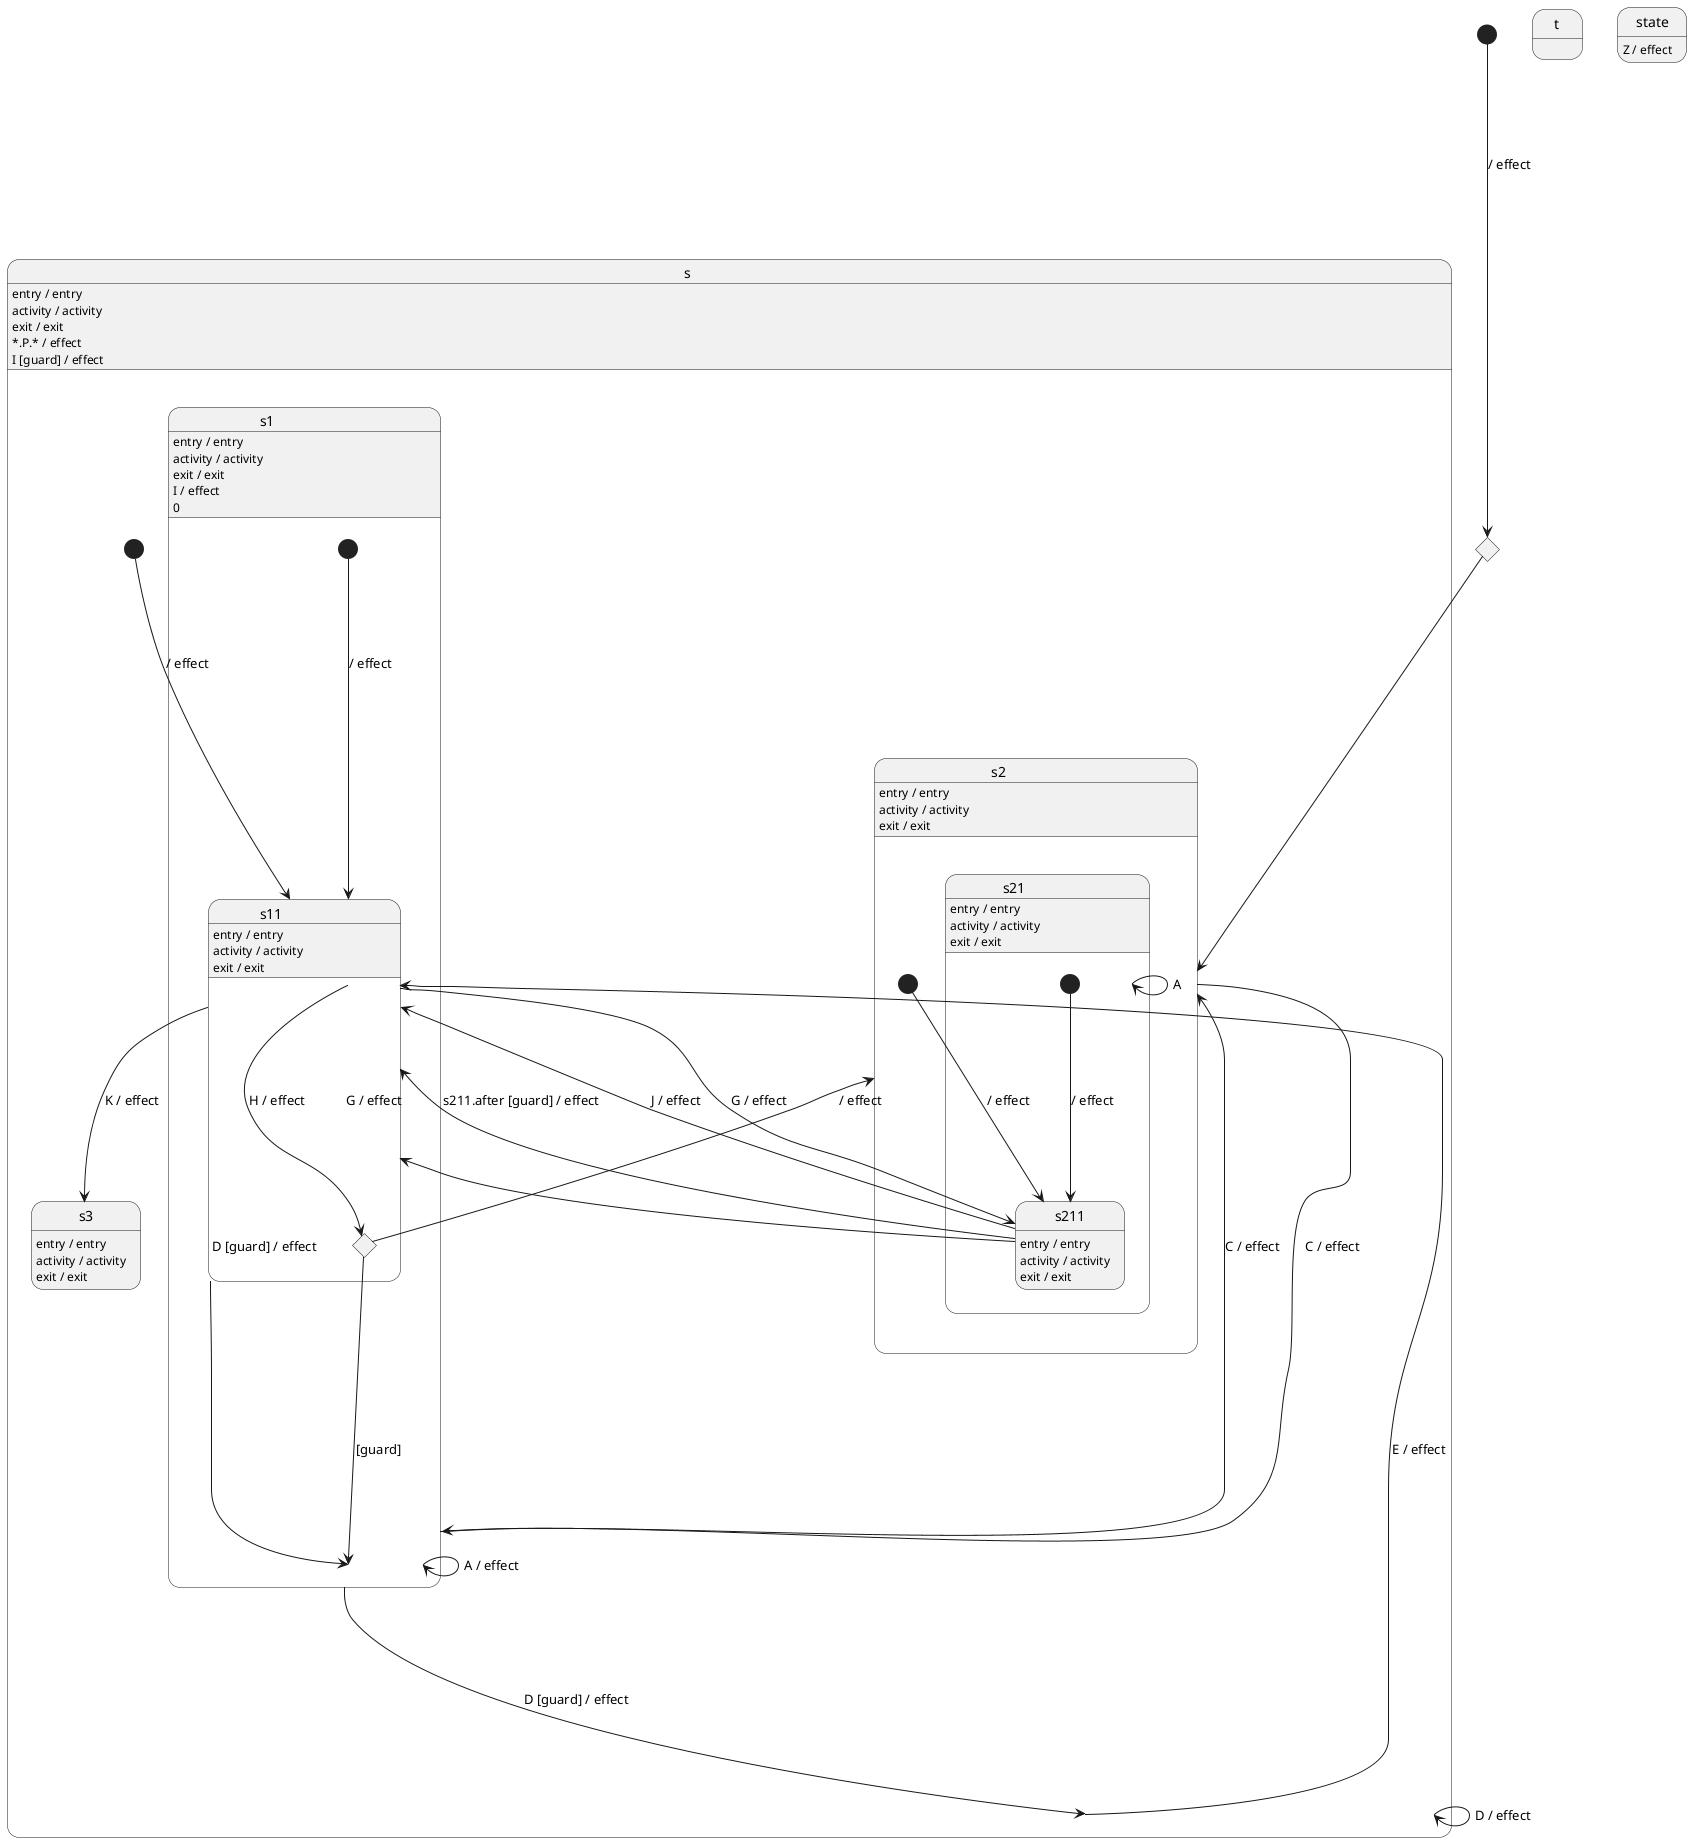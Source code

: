 @startuml TestHSM
  state initial_choice <<choice>>
  state s{
    state s.s1{
      state s.s1.s11{
      }
      state s.s1.s11: entry / entry
      state s.s1.s11: activity / activity
      state s.s1.s11: exit / exit
      [*] ----> s.s1.s11 :  / effect
    }
    state s.s1: entry / entry
    state s.s1: activity / activity
    state s.s1: exit / exit
    state s.s2{
      state s.s2.s21{
        state s.s2.s21.s211
        state s.s2.s21.s211: entry / entry
        state s.s2.s21.s211: activity / activity
        state s.s2.s21.s211: exit / exit
        [*] ----> s.s2.s21.s211 :  / effect
      }
      state s.s2.s21: entry / entry
      state s.s2.s21: activity / activity
      state s.s2.s21: exit / exit
      [*] ----> s.s2.s21.s211 :  / effect
    }
    state s.s2: entry / entry
    state s.s2: activity / activity
    state s.s2: exit / exit
    state s.s3
    state s.s3: entry / entry
    state s.s3: activity / activity
    state s.s3: exit / exit
    [*] ----> s.s1.s11 :  / effect
  }
  state s: entry / entry
  state s: activity / activity
  state s: exit / exit
  state s.s1.s11.choice_46 <<choice>>
  state t
[*] ----> initial_choice :  / effect
initial_choice ----> s.s2
s.s1.s11.choice_46 ----> s.s1 :  [guard]
s.s1.s11.choice_46 ----> s.s2 :  / effect
state s.s1 : I / effect
s.s1 ----> s.s1 : A / effect
state s.s1 : 0
s.s2.s21.s211 ----> s.s1.s11 : G / effect
s.s2.s21 ----> s.s2.s21 : A
s.s2 ----> s.s1 : C / effect
s.s1.s11 ----> s.s1 : D [guard] / effect
state s : *.P.* / effect
s.s1 ----> s : D [guard] / effect
s ----> s : D / effect
s.s1 ----> s.s2 : C / effect
s ----> s.s1.s11 : E / effect
s.s1.s11 ----> s.s2.s21.s211 : G / effect
state s : I [guard] / effect
s.s2.s21.s211 ----> s.s1.s11 : s211.after [guard] / effect
s.s1.s11 ----> s.s1.s11.choice_46 : H / effect
s.s2.s21.s211 ----> s.s1.s11 : J / effect
s.s1.s11 ----> s.s3 : K / effect
state  : Z / effect